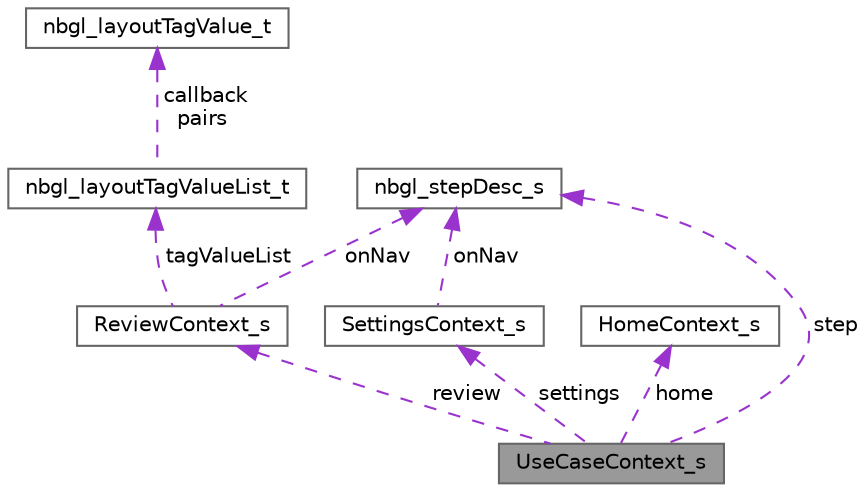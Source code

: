 digraph "UseCaseContext_s"
{
 // LATEX_PDF_SIZE
  bgcolor="transparent";
  edge [fontname=Helvetica,fontsize=10,labelfontname=Helvetica,labelfontsize=10];
  node [fontname=Helvetica,fontsize=10,shape=box,height=0.2,width=0.4];
  Node1 [label="UseCaseContext_s",height=0.2,width=0.4,color="gray40", fillcolor="grey60", style="filled", fontcolor="black",tooltip=" "];
  Node2 -> Node1 [dir="back",color="darkorchid3",style="dashed",label=" step" ];
  Node2 [label="nbgl_stepDesc_s",height=0.2,width=0.4,color="gray40", fillcolor="white", style="filled",URL="$structnbgl__stepDesc__s.html",tooltip="Structure containing all specific information when creating a NBGL step."];
  Node3 -> Node1 [dir="back",color="darkorchid3",style="dashed",label=" review" ];
  Node3 [label="ReviewContext_s",height=0.2,width=0.4,color="gray40", fillcolor="white", style="filled",URL="$structReviewContext__s.html",tooltip=" "];
  Node2 -> Node3 [dir="back",color="darkorchid3",style="dashed",label=" onNav" ];
  Node4 -> Node3 [dir="back",color="darkorchid3",style="dashed",label=" tagValueList" ];
  Node4 [label="nbgl_layoutTagValueList_t",height=0.2,width=0.4,color="gray40", fillcolor="white", style="filled",URL="$structnbgl__layoutTagValueList__t.html",tooltip="This structure contains a list of [tag,value] pairs."];
  Node5 -> Node4 [dir="back",color="darkorchid3",style="dashed",label=" callback\npairs" ];
  Node5 [label="nbgl_layoutTagValue_t",height=0.2,width=0.4,color="gray40", fillcolor="white", style="filled",URL="$structnbgl__layoutTagValue__t.html",tooltip="This structure contains a [tag,value] pair."];
  Node6 -> Node1 [dir="back",color="darkorchid3",style="dashed",label=" home" ];
  Node6 [label="HomeContext_s",height=0.2,width=0.4,color="gray40", fillcolor="white", style="filled",URL="$structHomeContext__s.html",tooltip=" "];
  Node7 -> Node1 [dir="back",color="darkorchid3",style="dashed",label=" settings" ];
  Node7 [label="SettingsContext_s",height=0.2,width=0.4,color="gray40", fillcolor="white", style="filled",URL="$structSettingsContext__s.html",tooltip=" "];
  Node2 -> Node7 [dir="back",color="darkorchid3",style="dashed",label=" onNav" ];
}

